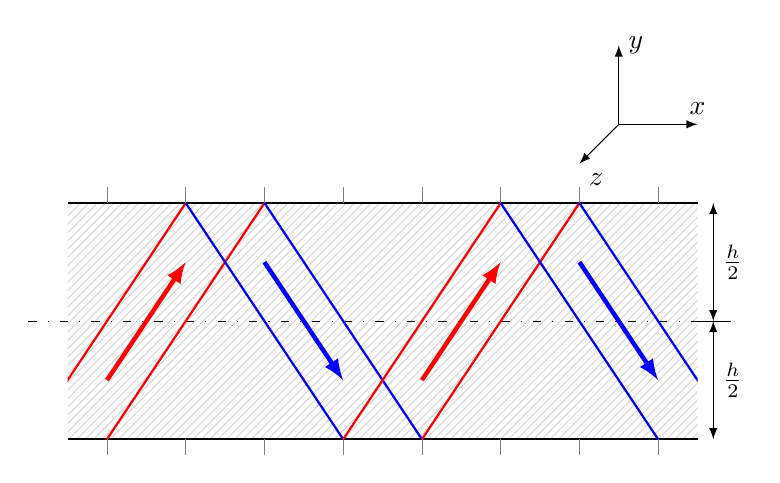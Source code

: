 ﻿\begin{tikzpicture}[>=latex]
 	\draw [<->](3,3.5) node[right] {$y$} -- ++(0,-1) -- +(1,0) node[above]{$x$};
	\draw[->](3,2.5) -- +(-0.5,-0.5) node[below right]{$z$};

	\path[pattern = north east lines,pattern color=gray!30!white] (-4,1.5) rectangle (4,-1.5);
	\draw[thick] (-4,-1.5) -- +(8,0);
	\draw[thick] (-4,1.5) -- +(8,0);
	\draw[loosely dashdotted] (-4.5,0) -- (4.5,0);
	\draw (4,0) -- (4.4,0);
	\draw[<->] (4.2,-1.5) -- (4.2,0) node[midway, right] {$\frac{h}{2}$} ;
	\draw[<->] (4.2,1.5) -- (4.2,0) node[midway, right] {$\frac{h}{2}$} ;
   \foreach \x in {-3.5,...,3.5}
{
    \draw[help lines](\x,1.5) -- +(0,0.2);
    \draw[help lines](\x,-1.5) -- +(0,-0.2);
}
\begin{scope}
	\path[clip]  (-4,1.5) rectangle (4,-1.5);
   \foreach \x in {-3.5,0.5}
{
	\draw[thick,red] (\x-1,-1.5) -- +(2,3);
	\draw[thick,red] (\x,-1.5) -- +(2,3);
	\draw[ultra thick,red,->] (\x,-0.75) -- +(1,1.5);
	\draw[thick,blue] (\x+1,1.5) -- +(2,-3);
	\draw[thick,blue] (\x+2,1.5) -- +(2,-3);
	\draw[ultra thick,blue,->] (\x+2,0.75) -- +(1,-1.5);
}
\end{scope}
%\draw[decorate,decoration=brace] (-2.5,1.8) -- +(1,0)node[midway,above]{$k_x$};
\end{tikzpicture}